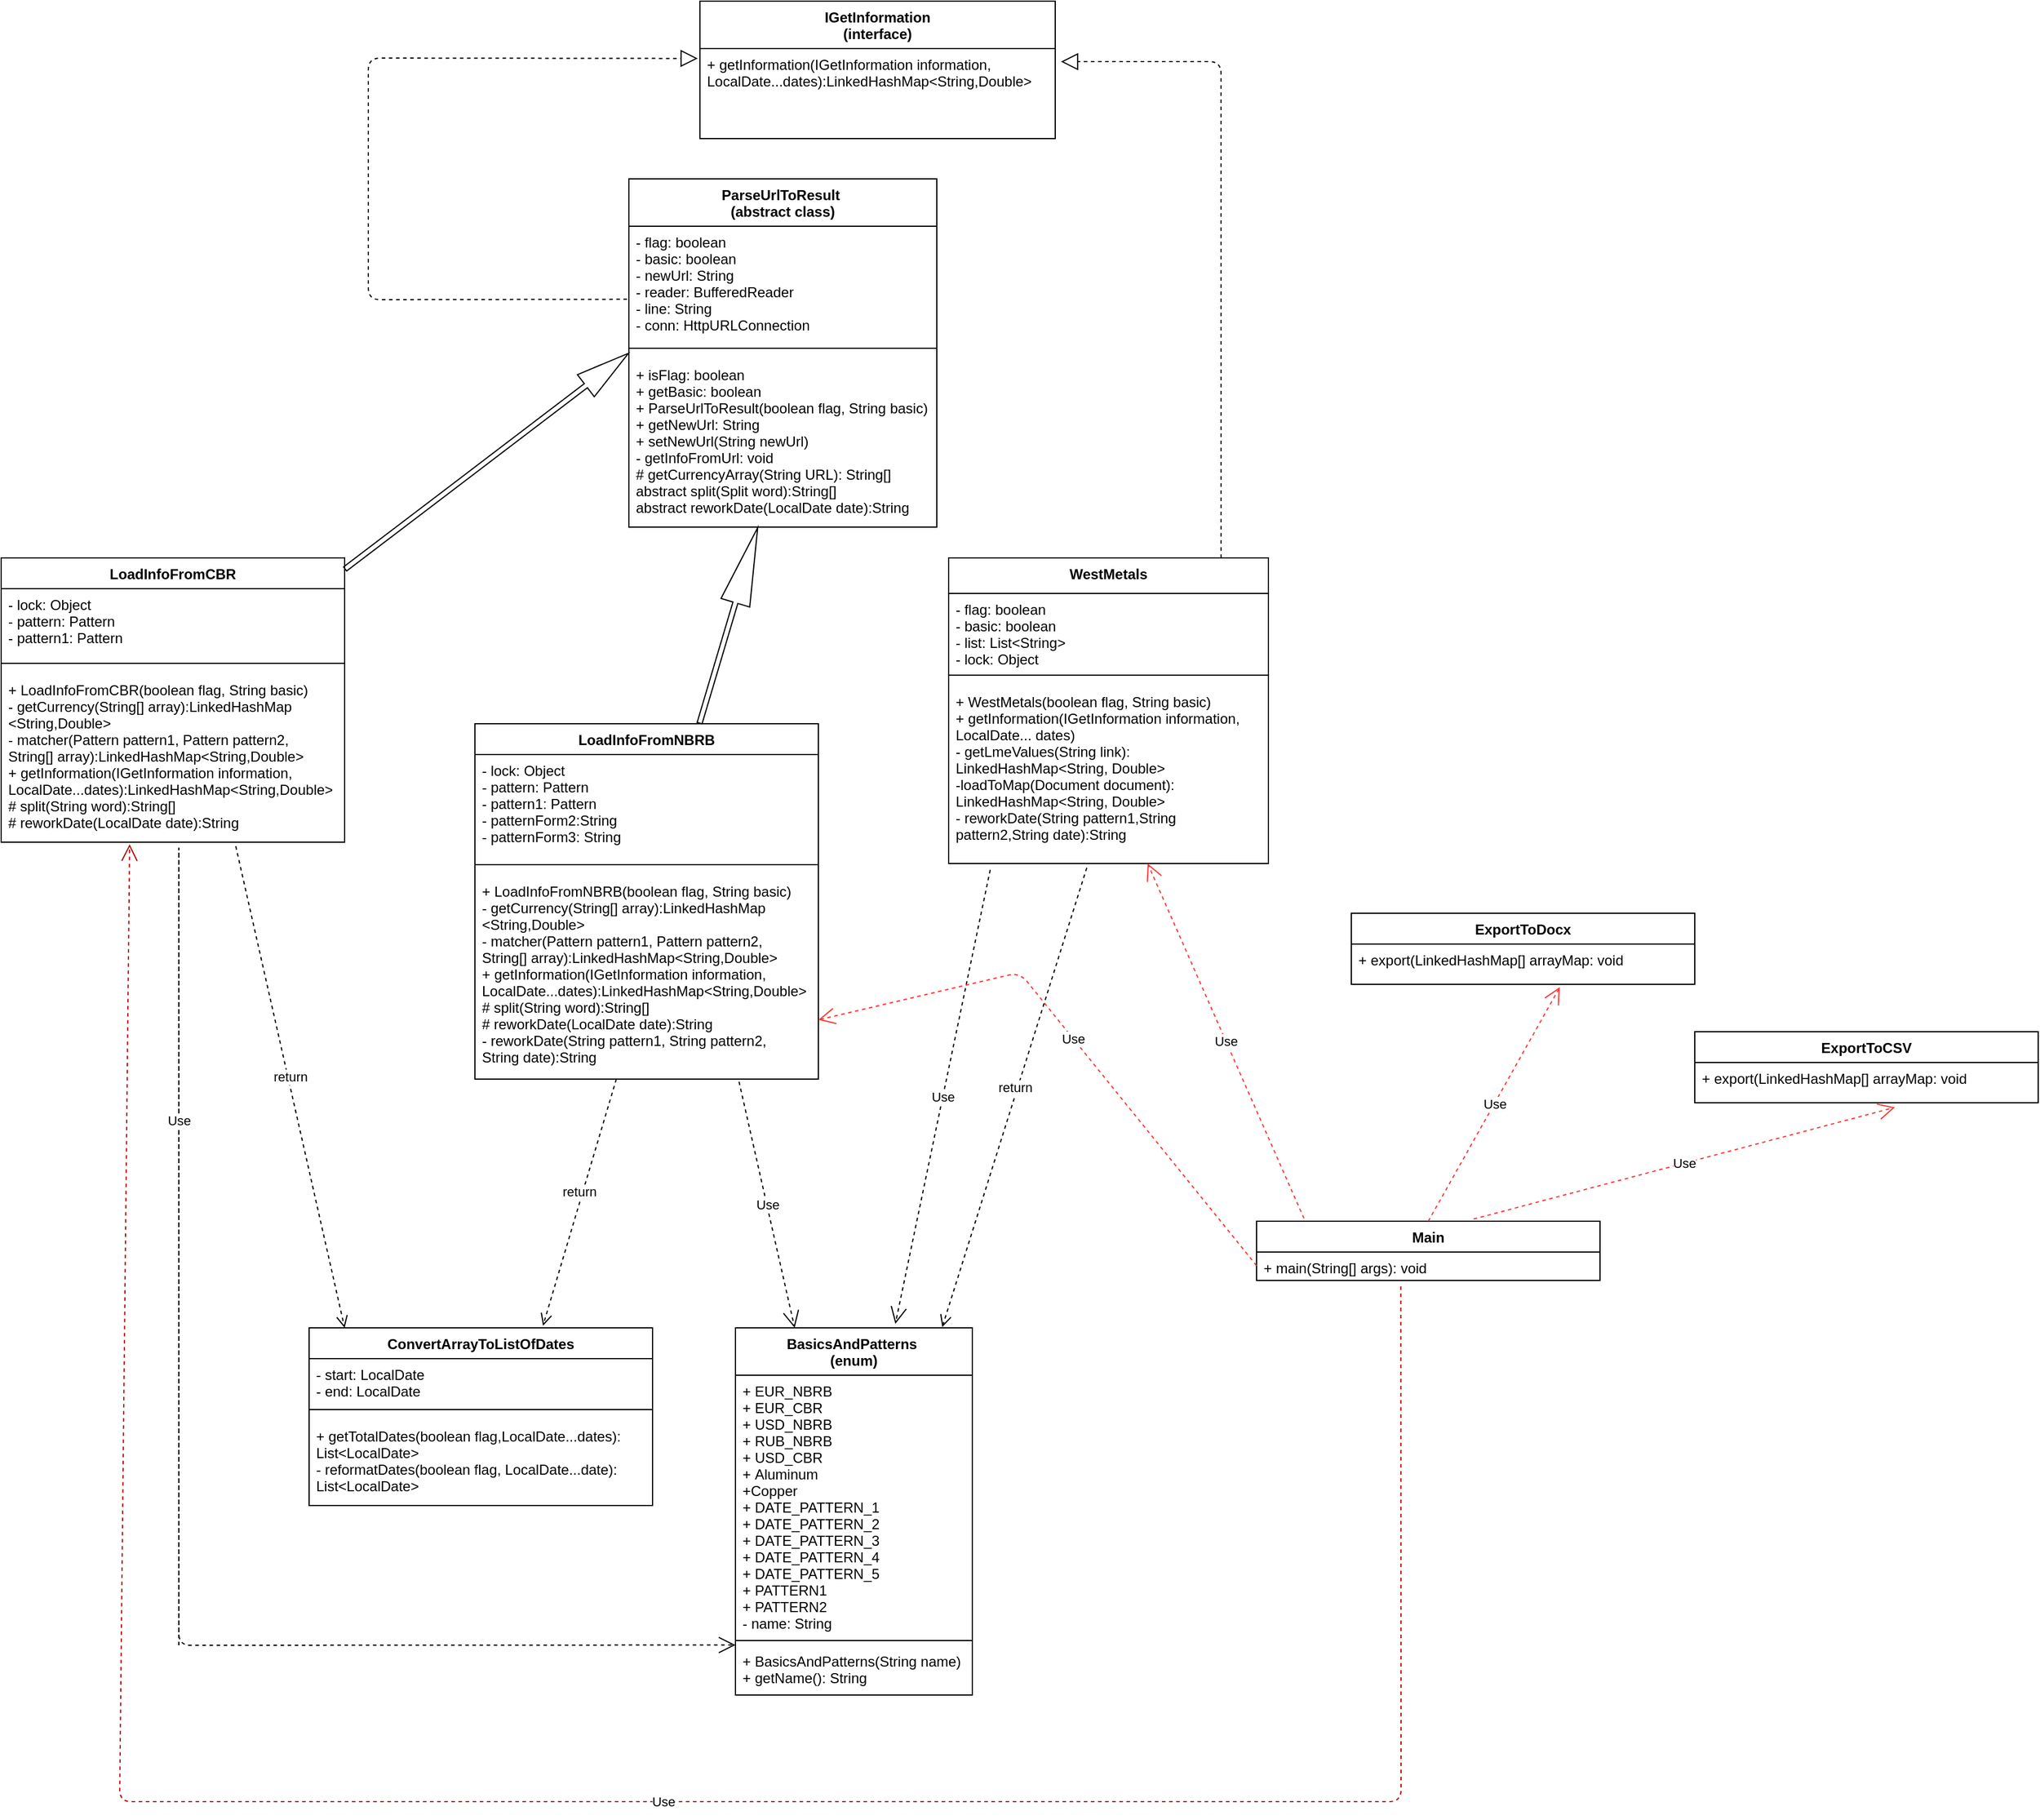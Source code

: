 <mxfile version="14.0.5" type="github">
  <diagram id="C5RBs43oDa-KdzZeNtuy" name="Page-1">
    <mxGraphModel dx="2031" dy="1149" grid="1" gridSize="10" guides="1" tooltips="1" connect="1" arrows="1" fold="1" page="1" pageScale="1" pageWidth="1169" pageHeight="827" math="0" shadow="0">
      <root>
        <mxCell id="WIyWlLk6GJQsqaUBKTNV-0" />
        <mxCell id="WIyWlLk6GJQsqaUBKTNV-1" parent="WIyWlLk6GJQsqaUBKTNV-0" />
        <mxCell id="CNIMvo6aaIRVUeu3jZsD-0" value="ParseUrlToResult &#xa;(abstract class)" style="swimlane;fontStyle=1;align=center;verticalAlign=top;childLayout=stackLayout;horizontal=1;startSize=40;horizontalStack=0;resizeParent=1;resizeParentMax=0;resizeLast=0;collapsible=1;marginBottom=0;" vertex="1" parent="WIyWlLk6GJQsqaUBKTNV-1">
          <mxGeometry x="620" y="180" width="260" height="294" as="geometry" />
        </mxCell>
        <mxCell id="CNIMvo6aaIRVUeu3jZsD-1" value="- flag: boolean&#xa;- basic: boolean&#xa;- newUrl: String&#xa;- reader: BufferedReader&#xa;- line: String&#xa;- conn: HttpURLConnection&#xa;" style="text;strokeColor=none;fillColor=none;align=left;verticalAlign=top;spacingLeft=4;spacingRight=4;overflow=hidden;rotatable=0;points=[[0,0.5],[1,0.5]];portConstraint=eastwest;" vertex="1" parent="CNIMvo6aaIRVUeu3jZsD-0">
          <mxGeometry y="40" width="260" height="94" as="geometry" />
        </mxCell>
        <mxCell id="CNIMvo6aaIRVUeu3jZsD-2" value="" style="line;strokeWidth=1;fillColor=none;align=left;verticalAlign=middle;spacingTop=-1;spacingLeft=3;spacingRight=3;rotatable=0;labelPosition=right;points=[];portConstraint=eastwest;" vertex="1" parent="CNIMvo6aaIRVUeu3jZsD-0">
          <mxGeometry y="134" width="260" height="18" as="geometry" />
        </mxCell>
        <mxCell id="CNIMvo6aaIRVUeu3jZsD-3" value="+ isFlag: boolean&#xa;+ getBasic: boolean&#xa;+ ParseUrlToResult(boolean flag, String basic)&#xa;+ getNewUrl: String&#xa;+ setNewUrl(String newUrl) &#xa;- getInfoFromUrl: void&#xa;# getCurrencyArray(String URL): String[]&#xa;abstract split(Split word):String[]&#xa;abstract reworkDate(LocalDate date):String" style="text;strokeColor=none;fillColor=none;align=left;verticalAlign=top;spacingLeft=4;spacingRight=4;overflow=hidden;rotatable=0;points=[[0,0.5],[1,0.5]];portConstraint=eastwest;" vertex="1" parent="CNIMvo6aaIRVUeu3jZsD-0">
          <mxGeometry y="152" width="260" height="142" as="geometry" />
        </mxCell>
        <mxCell id="CNIMvo6aaIRVUeu3jZsD-4" value="LoadInfoFromCBR" style="swimlane;fontStyle=1;align=center;verticalAlign=top;childLayout=stackLayout;horizontal=1;startSize=26;horizontalStack=0;resizeParent=1;resizeParentMax=0;resizeLast=0;collapsible=1;marginBottom=0;labelBackgroundColor=#FFFFFF;" vertex="1" parent="WIyWlLk6GJQsqaUBKTNV-1">
          <mxGeometry x="90" y="500" width="290" height="240" as="geometry" />
        </mxCell>
        <mxCell id="CNIMvo6aaIRVUeu3jZsD-5" value="- lock: Object&#xa;- pattern: Pattern&#xa;- pattern1: Pattern&#xa;&#xa;" style="text;strokeColor=none;fillColor=none;align=left;verticalAlign=top;spacingLeft=4;spacingRight=4;overflow=hidden;rotatable=0;points=[[0,0.5],[1,0.5]];portConstraint=eastwest;" vertex="1" parent="CNIMvo6aaIRVUeu3jZsD-4">
          <mxGeometry y="26" width="290" height="54" as="geometry" />
        </mxCell>
        <mxCell id="CNIMvo6aaIRVUeu3jZsD-6" value="" style="line;strokeWidth=1;fillColor=none;align=left;verticalAlign=middle;spacingTop=-1;spacingLeft=3;spacingRight=3;rotatable=0;labelPosition=right;points=[];portConstraint=eastwest;" vertex="1" parent="CNIMvo6aaIRVUeu3jZsD-4">
          <mxGeometry y="80" width="290" height="18" as="geometry" />
        </mxCell>
        <mxCell id="CNIMvo6aaIRVUeu3jZsD-7" value="+ LoadInfoFromCBR(boolean flag, String basic)&#xa;- getCurrency(String[] array):LinkedHashMap&#xa;&lt;String,Double&gt;&#xa;- matcher(Pattern pattern1, Pattern pattern2, &#xa;String[] array):LinkedHashMap&lt;String,Double&gt;&#xa;+ getInformation(IGetInformation information, &#xa;LocalDate...dates):LinkedHashMap&lt;String,Double&gt;&#xa;# split(String word):String[]&#xa;# reworkDate(LocalDate date):String" style="text;strokeColor=none;fillColor=none;align=left;verticalAlign=top;spacingLeft=4;spacingRight=4;overflow=hidden;rotatable=0;points=[[0,0.5],[1,0.5]];portConstraint=eastwest;" vertex="1" parent="CNIMvo6aaIRVUeu3jZsD-4">
          <mxGeometry y="98" width="290" height="142" as="geometry" />
        </mxCell>
        <mxCell id="CNIMvo6aaIRVUeu3jZsD-8" value="LoadInfoFromNBRB" style="swimlane;fontStyle=1;align=center;verticalAlign=top;childLayout=stackLayout;horizontal=1;startSize=26;horizontalStack=0;resizeParent=1;resizeParentMax=0;resizeLast=0;collapsible=1;marginBottom=0;labelBackgroundColor=#FFFFFF;" vertex="1" parent="WIyWlLk6GJQsqaUBKTNV-1">
          <mxGeometry x="490" y="640" width="290" height="300" as="geometry" />
        </mxCell>
        <mxCell id="CNIMvo6aaIRVUeu3jZsD-9" value="- lock: Object&#xa;- pattern: Pattern&#xa;- pattern1: Pattern&#xa;- patternForm2:String&#xa;- patternForm3: String&#xa;" style="text;strokeColor=none;fillColor=none;align=left;verticalAlign=top;spacingLeft=4;spacingRight=4;overflow=hidden;rotatable=0;points=[[0,0.5],[1,0.5]];portConstraint=eastwest;" vertex="1" parent="CNIMvo6aaIRVUeu3jZsD-8">
          <mxGeometry y="26" width="290" height="84" as="geometry" />
        </mxCell>
        <mxCell id="CNIMvo6aaIRVUeu3jZsD-10" value="" style="line;strokeWidth=1;fillColor=none;align=left;verticalAlign=middle;spacingTop=-1;spacingLeft=3;spacingRight=3;rotatable=0;labelPosition=right;points=[];portConstraint=eastwest;" vertex="1" parent="CNIMvo6aaIRVUeu3jZsD-8">
          <mxGeometry y="110" width="290" height="18" as="geometry" />
        </mxCell>
        <mxCell id="CNIMvo6aaIRVUeu3jZsD-11" value="+ LoadInfoFromNBRB(boolean flag, String basic)&#xa;- getCurrency(String[] array):LinkedHashMap&#xa;&lt;String,Double&gt;&#xa;- matcher(Pattern pattern1, Pattern pattern2, &#xa;String[] array):LinkedHashMap&lt;String,Double&gt;&#xa;+ getInformation(IGetInformation information, &#xa;LocalDate...dates):LinkedHashMap&lt;String,Double&gt;&#xa;# split(String word):String[]&#xa;# reworkDate(LocalDate date):String&#xa;- reworkDate(String pattern1, String pattern2, &#xa;String date):String" style="text;strokeColor=none;fillColor=none;align=left;verticalAlign=top;spacingLeft=4;spacingRight=4;overflow=hidden;rotatable=0;points=[[0,0.5],[1,0.5]];portConstraint=eastwest;" vertex="1" parent="CNIMvo6aaIRVUeu3jZsD-8">
          <mxGeometry y="128" width="290" height="172" as="geometry" />
        </mxCell>
        <mxCell id="CNIMvo6aaIRVUeu3jZsD-13" value="IGetInformation&#xa;(interface)" style="swimlane;fontStyle=1;align=center;verticalAlign=top;childLayout=stackLayout;horizontal=1;startSize=40;horizontalStack=0;resizeParent=1;resizeParentMax=0;resizeLast=0;collapsible=1;marginBottom=0;labelBackgroundColor=#FFFFFF;fontColor=#000000;" vertex="1" parent="WIyWlLk6GJQsqaUBKTNV-1">
          <mxGeometry x="680" y="30" width="300" height="116" as="geometry" />
        </mxCell>
        <mxCell id="CNIMvo6aaIRVUeu3jZsD-16" value="+ getInformation(IGetInformation information, &#xa;LocalDate...dates):LinkedHashMap&lt;String,Double&gt;" style="text;strokeColor=none;fillColor=none;align=left;verticalAlign=top;spacingLeft=4;spacingRight=4;overflow=hidden;rotatable=0;points=[[0,0.5],[1,0.5]];portConstraint=eastwest;" vertex="1" parent="CNIMvo6aaIRVUeu3jZsD-13">
          <mxGeometry y="40" width="300" height="76" as="geometry" />
        </mxCell>
        <mxCell id="CNIMvo6aaIRVUeu3jZsD-19" value="ConvertArrayToListOfDates" style="swimlane;fontStyle=1;align=center;verticalAlign=top;childLayout=stackLayout;horizontal=1;startSize=26;horizontalStack=0;resizeParent=1;resizeParentMax=0;resizeLast=0;collapsible=1;marginBottom=0;labelBackgroundColor=#FFFFFF;" vertex="1" parent="WIyWlLk6GJQsqaUBKTNV-1">
          <mxGeometry x="350" y="1150" width="290" height="150" as="geometry" />
        </mxCell>
        <mxCell id="CNIMvo6aaIRVUeu3jZsD-20" value="- start: LocalDate&#xa;- end: LocalDate" style="text;strokeColor=none;fillColor=none;align=left;verticalAlign=top;spacingLeft=4;spacingRight=4;overflow=hidden;rotatable=0;points=[[0,0.5],[1,0.5]];portConstraint=eastwest;" vertex="1" parent="CNIMvo6aaIRVUeu3jZsD-19">
          <mxGeometry y="26" width="290" height="34" as="geometry" />
        </mxCell>
        <mxCell id="CNIMvo6aaIRVUeu3jZsD-21" value="" style="line;strokeWidth=1;fillColor=none;align=left;verticalAlign=middle;spacingTop=-1;spacingLeft=3;spacingRight=3;rotatable=0;labelPosition=right;points=[];portConstraint=eastwest;" vertex="1" parent="CNIMvo6aaIRVUeu3jZsD-19">
          <mxGeometry y="60" width="290" height="18" as="geometry" />
        </mxCell>
        <mxCell id="CNIMvo6aaIRVUeu3jZsD-22" value="+ getTotalDates(boolean flag,LocalDate...dates):&#xa;List&lt;LocalDate&gt;&#xa;- reformatDates(boolean flag, LocalDate...date): &#xa;List&lt;LocalDate&gt;" style="text;strokeColor=none;fillColor=none;align=left;verticalAlign=top;spacingLeft=4;spacingRight=4;overflow=hidden;rotatable=0;points=[[0,0.5],[1,0.5]];portConstraint=eastwest;" vertex="1" parent="CNIMvo6aaIRVUeu3jZsD-19">
          <mxGeometry y="78" width="290" height="72" as="geometry" />
        </mxCell>
        <mxCell id="CNIMvo6aaIRVUeu3jZsD-31" value="BasicsAndPatterns &#xa;(enum)" style="swimlane;fontStyle=1;align=center;verticalAlign=top;childLayout=stackLayout;horizontal=1;startSize=40;horizontalStack=0;resizeParent=1;resizeParentMax=0;resizeLast=0;collapsible=1;marginBottom=0;labelBackgroundColor=#FFFFFF;fontColor=#000000;" vertex="1" parent="WIyWlLk6GJQsqaUBKTNV-1">
          <mxGeometry x="710" y="1150" width="200" height="310" as="geometry" />
        </mxCell>
        <mxCell id="CNIMvo6aaIRVUeu3jZsD-32" value="+ EUR_NBRB&#xa;+ EUR_CBR&#xa;+ USD_NBRB&#xa;+ RUB_NBRB&#xa;+ USD_CBR&#xa;+ Aluminum&#xa;+Copper&#xa;+ DATE_PATTERN_1&#xa;+ DATE_PATTERN_2&#xa;+ DATE_PATTERN_3&#xa;+ DATE_PATTERN_4&#xa;+ DATE_PATTERN_5&#xa;+ PATTERN1&#xa;+ PATTERN2&#xa;- name: String" style="text;strokeColor=none;fillColor=none;align=left;verticalAlign=top;spacingLeft=4;spacingRight=4;overflow=hidden;rotatable=0;points=[[0,0.5],[1,0.5]];portConstraint=eastwest;" vertex="1" parent="CNIMvo6aaIRVUeu3jZsD-31">
          <mxGeometry y="40" width="200" height="220" as="geometry" />
        </mxCell>
        <mxCell id="CNIMvo6aaIRVUeu3jZsD-33" value="" style="line;strokeWidth=1;fillColor=none;align=left;verticalAlign=middle;spacingTop=-1;spacingLeft=3;spacingRight=3;rotatable=0;labelPosition=right;points=[];portConstraint=eastwest;" vertex="1" parent="CNIMvo6aaIRVUeu3jZsD-31">
          <mxGeometry y="260" width="200" height="8" as="geometry" />
        </mxCell>
        <mxCell id="CNIMvo6aaIRVUeu3jZsD-34" value="+ BasicsAndPatterns(String name)&#xa;+ getName(): String" style="text;strokeColor=none;fillColor=none;align=left;verticalAlign=top;spacingLeft=4;spacingRight=4;overflow=hidden;rotatable=0;points=[[0,0.5],[1,0.5]];portConstraint=eastwest;" vertex="1" parent="CNIMvo6aaIRVUeu3jZsD-31">
          <mxGeometry y="268" width="200" height="42" as="geometry" />
        </mxCell>
        <mxCell id="CNIMvo6aaIRVUeu3jZsD-35" value="ExportToCSV" style="swimlane;fontStyle=1;align=center;verticalAlign=top;childLayout=stackLayout;horizontal=1;startSize=26;horizontalStack=0;resizeParent=1;resizeParentMax=0;resizeLast=0;collapsible=1;marginBottom=0;labelBackgroundColor=#FFFFFF;" vertex="1" parent="WIyWlLk6GJQsqaUBKTNV-1">
          <mxGeometry x="1520" y="900" width="290" height="60" as="geometry" />
        </mxCell>
        <mxCell id="CNIMvo6aaIRVUeu3jZsD-38" value="+ export(LinkedHashMap[] arrayMap: void&#xa;&#xa;" style="text;strokeColor=none;fillColor=none;align=left;verticalAlign=top;spacingLeft=4;spacingRight=4;overflow=hidden;rotatable=0;points=[[0,0.5],[1,0.5]];portConstraint=eastwest;" vertex="1" parent="CNIMvo6aaIRVUeu3jZsD-35">
          <mxGeometry y="26" width="290" height="34" as="geometry" />
        </mxCell>
        <mxCell id="CNIMvo6aaIRVUeu3jZsD-39" value="ExportToDocx" style="swimlane;fontStyle=1;align=center;verticalAlign=top;childLayout=stackLayout;horizontal=1;startSize=26;horizontalStack=0;resizeParent=1;resizeParentMax=0;resizeLast=0;collapsible=1;marginBottom=0;labelBackgroundColor=#FFFFFF;" vertex="1" parent="WIyWlLk6GJQsqaUBKTNV-1">
          <mxGeometry x="1230" y="800" width="290" height="60" as="geometry" />
        </mxCell>
        <mxCell id="CNIMvo6aaIRVUeu3jZsD-40" value="+ export(LinkedHashMap[] arrayMap: void&#xa;&#xa;" style="text;strokeColor=none;fillColor=none;align=left;verticalAlign=top;spacingLeft=4;spacingRight=4;overflow=hidden;rotatable=0;points=[[0,0.5],[1,0.5]];portConstraint=eastwest;" vertex="1" parent="CNIMvo6aaIRVUeu3jZsD-39">
          <mxGeometry y="26" width="290" height="34" as="geometry" />
        </mxCell>
        <mxCell id="CNIMvo6aaIRVUeu3jZsD-45" value="WestMetals" style="swimlane;fontStyle=1;align=center;verticalAlign=top;childLayout=stackLayout;horizontal=1;startSize=30;horizontalStack=0;resizeParent=1;resizeParentMax=0;resizeLast=0;collapsible=1;marginBottom=0;" vertex="1" parent="WIyWlLk6GJQsqaUBKTNV-1">
          <mxGeometry x="890" y="500" width="270" height="258" as="geometry" />
        </mxCell>
        <mxCell id="CNIMvo6aaIRVUeu3jZsD-46" value="- flag: boolean&#xa;- basic: boolean&#xa;- list: List&lt;String&gt;&#xa;- lock: Object&#xa;" style="text;strokeColor=none;fillColor=none;align=left;verticalAlign=top;spacingLeft=4;spacingRight=4;overflow=hidden;rotatable=0;points=[[0,0.5],[1,0.5]];portConstraint=eastwest;" vertex="1" parent="CNIMvo6aaIRVUeu3jZsD-45">
          <mxGeometry y="30" width="270" height="60" as="geometry" />
        </mxCell>
        <mxCell id="CNIMvo6aaIRVUeu3jZsD-47" value="" style="line;strokeWidth=1;fillColor=none;align=left;verticalAlign=middle;spacingTop=-1;spacingLeft=3;spacingRight=3;rotatable=0;labelPosition=right;points=[];portConstraint=eastwest;" vertex="1" parent="CNIMvo6aaIRVUeu3jZsD-45">
          <mxGeometry y="90" width="270" height="18" as="geometry" />
        </mxCell>
        <mxCell id="CNIMvo6aaIRVUeu3jZsD-48" value="+ WestMetals(boolean flag, String basic)&#xa;+ getInformation(IGetInformation information, &#xa;LocalDate... dates)&#xa;- getLmeValues(String link):&#xa;LinkedHashMap&lt;String, Double&gt;&#xa;-loadToMap(Document document):&#xa;LinkedHashMap&lt;String, Double&gt;&#xa;- reworkDate(String pattern1,String &#xa;pattern2,String date):String" style="text;strokeColor=none;fillColor=none;align=left;verticalAlign=top;spacingLeft=4;spacingRight=4;overflow=hidden;rotatable=0;points=[[0,0.5],[1,0.5]];portConstraint=eastwest;" vertex="1" parent="CNIMvo6aaIRVUeu3jZsD-45">
          <mxGeometry y="108" width="270" height="150" as="geometry" />
        </mxCell>
        <mxCell id="CNIMvo6aaIRVUeu3jZsD-49" value="Main" style="swimlane;fontStyle=1;align=center;verticalAlign=top;childLayout=stackLayout;horizontal=1;startSize=26;horizontalStack=0;resizeParent=1;resizeParentMax=0;resizeLast=0;collapsible=1;marginBottom=0;labelBackgroundColor=#FFFFFF;" vertex="1" parent="WIyWlLk6GJQsqaUBKTNV-1">
          <mxGeometry x="1150" y="1060" width="290" height="50" as="geometry">
            <mxRectangle x="1160" y="710" width="60" height="26" as="alternateBounds" />
          </mxGeometry>
        </mxCell>
        <mxCell id="CNIMvo6aaIRVUeu3jZsD-50" value="+ main(String[] args): void&#xa;&#xa;" style="text;strokeColor=none;fillColor=none;align=left;verticalAlign=top;spacingLeft=4;spacingRight=4;overflow=hidden;rotatable=0;points=[[0,0.5],[1,0.5]];portConstraint=eastwest;" vertex="1" parent="CNIMvo6aaIRVUeu3jZsD-49">
          <mxGeometry y="26" width="290" height="24" as="geometry" />
        </mxCell>
        <mxCell id="CNIMvo6aaIRVUeu3jZsD-52" value="" style="endArrow=block;dashed=1;endFill=0;endSize=12;html=1;fontColor=#000000;entryX=1.016;entryY=0.145;entryDx=0;entryDy=0;entryPerimeter=0;exitX=0.852;exitY=0;exitDx=0;exitDy=0;exitPerimeter=0;" edge="1" parent="WIyWlLk6GJQsqaUBKTNV-1" source="CNIMvo6aaIRVUeu3jZsD-45" target="CNIMvo6aaIRVUeu3jZsD-16">
          <mxGeometry width="160" relative="1" as="geometry">
            <mxPoint x="630" y="304" as="sourcePoint" />
            <mxPoint x="790" y="304" as="targetPoint" />
            <Array as="points">
              <mxPoint x="1120" y="81" />
            </Array>
          </mxGeometry>
        </mxCell>
        <mxCell id="CNIMvo6aaIRVUeu3jZsD-60" value="" style="shape=flexArrow;endArrow=classic;html=1;strokeColor=#000000;fontColor=#000000;strokeWidth=1;endSize=14.714;rounded=0;shadow=0;sketch=0;width=4.286;endWidth=18.163;entryX=0;entryY=0.5;entryDx=0;entryDy=0;" edge="1" parent="WIyWlLk6GJQsqaUBKTNV-1" source="CNIMvo6aaIRVUeu3jZsD-4" target="CNIMvo6aaIRVUeu3jZsD-0">
          <mxGeometry width="50" height="50" relative="1" as="geometry">
            <mxPoint x="347.6" y="501.9" as="sourcePoint" />
            <mxPoint x="10" y="550" as="targetPoint" />
          </mxGeometry>
        </mxCell>
        <mxCell id="CNIMvo6aaIRVUeu3jZsD-61" value="return" style="html=1;verticalAlign=bottom;endArrow=open;dashed=1;endSize=8;shadow=0;strokeColor=#000000;strokeWidth=1;fontColor=#000000;entryX=0.681;entryY=-0.012;entryDx=0;entryDy=0;entryPerimeter=0;" edge="1" parent="WIyWlLk6GJQsqaUBKTNV-1" source="CNIMvo6aaIRVUeu3jZsD-11" target="CNIMvo6aaIRVUeu3jZsD-19">
          <mxGeometry relative="1" as="geometry">
            <mxPoint x="760" y="740" as="sourcePoint" />
            <mxPoint x="770" y="810" as="targetPoint" />
          </mxGeometry>
        </mxCell>
        <mxCell id="CNIMvo6aaIRVUeu3jZsD-69" value="Use" style="endArrow=open;endSize=12;dashed=1;html=1;shadow=0;strokeColor=#000000;strokeWidth=1;fontColor=#000000;exitX=0.13;exitY=1.036;exitDx=0;exitDy=0;exitPerimeter=0;entryX=0.675;entryY=-0.011;entryDx=0;entryDy=0;entryPerimeter=0;" edge="1" parent="WIyWlLk6GJQsqaUBKTNV-1" source="CNIMvo6aaIRVUeu3jZsD-48" target="CNIMvo6aaIRVUeu3jZsD-31">
          <mxGeometry width="160" relative="1" as="geometry">
            <mxPoint x="980.0" y="689.996" as="sourcePoint" />
            <mxPoint x="1390" y="830" as="targetPoint" />
          </mxGeometry>
        </mxCell>
        <mxCell id="CNIMvo6aaIRVUeu3jZsD-73" value="Use" style="endArrow=open;endSize=12;dashed=1;html=1;shadow=0;strokeWidth=1;fontColor=#000000;entryX=0.607;entryY=1.071;entryDx=0;entryDy=0;entryPerimeter=0;exitX=0.5;exitY=0;exitDx=0;exitDy=0;strokeColor=#FF3333;" edge="1" parent="WIyWlLk6GJQsqaUBKTNV-1" source="CNIMvo6aaIRVUeu3jZsD-49" target="CNIMvo6aaIRVUeu3jZsD-40">
          <mxGeometry width="160" relative="1" as="geometry">
            <mxPoint x="1700" y="530" as="sourcePoint" />
            <mxPoint x="1800" y="400" as="targetPoint" />
          </mxGeometry>
        </mxCell>
        <mxCell id="CNIMvo6aaIRVUeu3jZsD-74" value="Use" style="endArrow=open;endSize=12;dashed=1;html=1;shadow=0;strokeWidth=1;fontColor=#000000;entryX=0.583;entryY=1.113;entryDx=0;entryDy=0;entryPerimeter=0;exitX=0.632;exitY=-0.037;exitDx=0;exitDy=0;exitPerimeter=0;strokeColor=#FF3333;" edge="1" parent="WIyWlLk6GJQsqaUBKTNV-1" source="CNIMvo6aaIRVUeu3jZsD-49" target="CNIMvo6aaIRVUeu3jZsD-38">
          <mxGeometry width="160" relative="1" as="geometry">
            <mxPoint x="1760" y="370" as="sourcePoint" />
            <mxPoint x="1920" y="370" as="targetPoint" />
          </mxGeometry>
        </mxCell>
        <mxCell id="CNIMvo6aaIRVUeu3jZsD-78" value="" style="shape=flexArrow;endArrow=classic;html=1;strokeColor=#000000;fontColor=#000000;strokeWidth=1;endSize=21.7;rounded=0;shadow=0;sketch=0;width=4.286;" edge="1" parent="WIyWlLk6GJQsqaUBKTNV-1" source="CNIMvo6aaIRVUeu3jZsD-8" target="CNIMvo6aaIRVUeu3jZsD-3">
          <mxGeometry width="50" height="50" relative="1" as="geometry">
            <mxPoint x="690" y="640" as="sourcePoint" />
            <mxPoint x="571" y="494" as="targetPoint" />
          </mxGeometry>
        </mxCell>
        <mxCell id="CNIMvo6aaIRVUeu3jZsD-80" value="" style="endArrow=block;dashed=1;endFill=0;endSize=12;html=1;fontColor=#000000;exitX=-0.006;exitY=0.656;exitDx=0;exitDy=0;entryX=-0.006;entryY=0.11;entryDx=0;entryDy=0;entryPerimeter=0;exitPerimeter=0;" edge="1" parent="WIyWlLk6GJQsqaUBKTNV-1" source="CNIMvo6aaIRVUeu3jZsD-1" target="CNIMvo6aaIRVUeu3jZsD-16">
          <mxGeometry width="160" relative="1" as="geometry">
            <mxPoint x="920" y="290" as="sourcePoint" />
            <mxPoint x="900" y="140" as="targetPoint" />
            <Array as="points">
              <mxPoint x="400" y="282" />
              <mxPoint x="400" y="260" />
              <mxPoint x="400" y="78" />
            </Array>
          </mxGeometry>
        </mxCell>
        <mxCell id="CNIMvo6aaIRVUeu3jZsD-81" value="return" style="html=1;verticalAlign=bottom;endArrow=open;dashed=1;endSize=8;shadow=0;strokeColor=#000000;strokeWidth=1;fontColor=#000000;entryX=0.681;entryY=-0.012;entryDx=0;entryDy=0;entryPerimeter=0;exitX=0.683;exitY=1.024;exitDx=0;exitDy=0;exitPerimeter=0;" edge="1" parent="WIyWlLk6GJQsqaUBKTNV-1" source="CNIMvo6aaIRVUeu3jZsD-7">
          <mxGeometry relative="1" as="geometry">
            <mxPoint x="441.929" y="941.8" as="sourcePoint" />
            <mxPoint x="380.0" y="1150.0" as="targetPoint" />
          </mxGeometry>
        </mxCell>
        <mxCell id="CNIMvo6aaIRVUeu3jZsD-82" value="return" style="html=1;verticalAlign=bottom;endArrow=open;dashed=1;endSize=8;shadow=0;strokeColor=#000000;strokeWidth=1;fontColor=#000000;entryX=0.873;entryY=-0.002;entryDx=0;entryDy=0;entryPerimeter=0;exitX=0.432;exitY=1.024;exitDx=0;exitDy=0;exitPerimeter=0;" edge="1" parent="WIyWlLk6GJQsqaUBKTNV-1" source="CNIMvo6aaIRVUeu3jZsD-48" target="CNIMvo6aaIRVUeu3jZsD-31">
          <mxGeometry relative="1" as="geometry">
            <mxPoint x="1090" y="809.998" as="sourcePoint" />
            <mxPoint x="1181.93" y="1216.59" as="targetPoint" />
          </mxGeometry>
        </mxCell>
        <mxCell id="CNIMvo6aaIRVUeu3jZsD-83" value="Use" style="endArrow=open;endSize=12;dashed=1;html=1;shadow=0;strokeColor=#000000;strokeWidth=1;fontColor=#000000;exitX=0.769;exitY=1.013;exitDx=0;exitDy=0;exitPerimeter=0;entryX=0.25;entryY=0;entryDx=0;entryDy=0;" edge="1" parent="WIyWlLk6GJQsqaUBKTNV-1" source="CNIMvo6aaIRVUeu3jZsD-11" target="CNIMvo6aaIRVUeu3jZsD-31">
          <mxGeometry width="160" relative="1" as="geometry">
            <mxPoint x="925.1" y="763.36" as="sourcePoint" />
            <mxPoint x="710.0" y="1150.0" as="targetPoint" />
          </mxGeometry>
        </mxCell>
        <mxCell id="CNIMvo6aaIRVUeu3jZsD-84" value="Use" style="endArrow=open;endSize=12;dashed=1;html=1;shadow=0;strokeColor=#000000;strokeWidth=1;fontColor=#000000;entryX=0.25;entryY=0;entryDx=0;entryDy=0;" edge="1" parent="WIyWlLk6GJQsqaUBKTNV-1">
          <mxGeometry width="160" relative="1" as="geometry">
            <mxPoint x="240" y="1418" as="sourcePoint" />
            <mxPoint x="710.0" y="1417.76" as="targetPoint" />
            <Array as="points">
              <mxPoint x="240" y="740" />
              <mxPoint x="240" y="1418" />
            </Array>
          </mxGeometry>
        </mxCell>
        <mxCell id="CNIMvo6aaIRVUeu3jZsD-85" value="Use" style="endArrow=open;endSize=12;dashed=1;html=1;shadow=0;strokeWidth=1;fontColor=#000000;exitX=0.5;exitY=0;exitDx=0;exitDy=0;strokeColor=#FF3333;" edge="1" parent="WIyWlLk6GJQsqaUBKTNV-1" target="CNIMvo6aaIRVUeu3jZsD-48">
          <mxGeometry width="160" relative="1" as="geometry">
            <mxPoint x="1190" y="1057.59" as="sourcePoint" />
            <mxPoint x="1301.03" y="860.004" as="targetPoint" />
          </mxGeometry>
        </mxCell>
        <mxCell id="CNIMvo6aaIRVUeu3jZsD-86" value="Use" style="endArrow=open;endSize=12;dashed=1;html=1;shadow=0;strokeWidth=1;fontColor=#000000;exitX=0.42;exitY=1.208;exitDx=0;exitDy=0;exitPerimeter=0;entryX=0.374;entryY=1.012;entryDx=0;entryDy=0;entryPerimeter=0;strokeColor=#B20000;fillColor=#e51400;" edge="1" parent="WIyWlLk6GJQsqaUBKTNV-1" source="CNIMvo6aaIRVUeu3jZsD-50" target="CNIMvo6aaIRVUeu3jZsD-7">
          <mxGeometry x="-0.091" width="160" relative="1" as="geometry">
            <mxPoint x="1261.96" y="1469.59" as="sourcePoint" />
            <mxPoint x="170" y="1550" as="targetPoint" />
            <Array as="points">
              <mxPoint x="1272" y="1550" />
              <mxPoint x="190" y="1550" />
            </Array>
            <mxPoint x="-1" as="offset" />
          </mxGeometry>
        </mxCell>
        <mxCell id="CNIMvo6aaIRVUeu3jZsD-87" value="Use" style="endArrow=open;endSize=12;dashed=1;html=1;shadow=0;strokeWidth=1;fontColor=#000000;exitX=0;exitY=0.75;exitDx=0;exitDy=0;strokeColor=#FF3333;" edge="1" parent="WIyWlLk6GJQsqaUBKTNV-1" source="CNIMvo6aaIRVUeu3jZsD-49">
          <mxGeometry width="160" relative="1" as="geometry">
            <mxPoint x="911.96" y="1189.59" as="sourcePoint" />
            <mxPoint x="779.996" y="890" as="targetPoint" />
            <Array as="points">
              <mxPoint x="950" y="850" />
            </Array>
          </mxGeometry>
        </mxCell>
      </root>
    </mxGraphModel>
  </diagram>
</mxfile>
